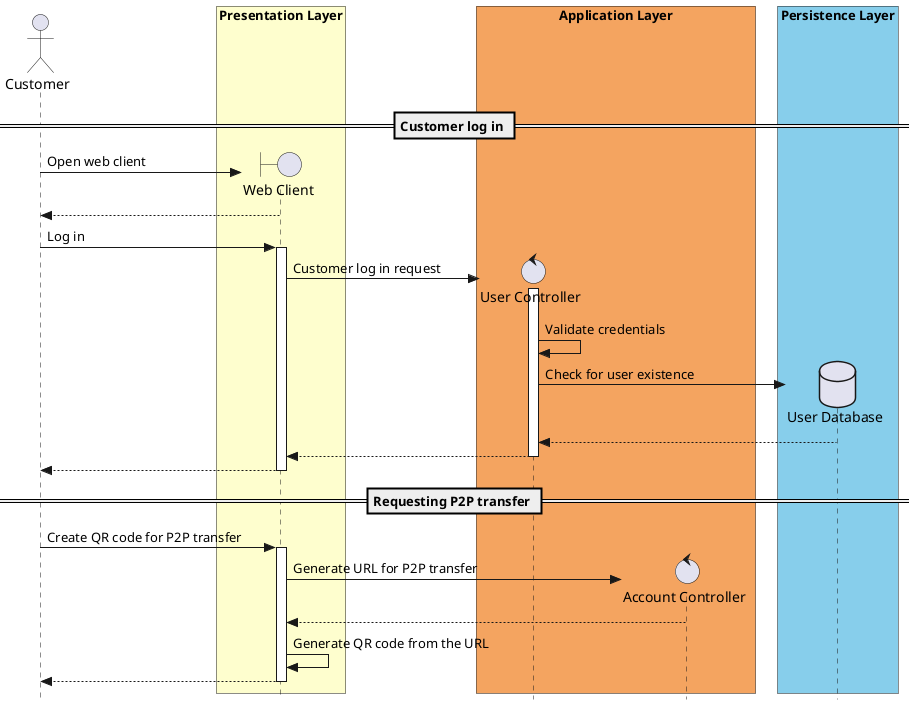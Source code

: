 @startuml
skinparam style strictuml
skinparam BoxPadding 10

actor Customer as user

box "Presentation Layer" #fefece
boundary "Web Client" as panel
end box

box "Application Layer" #SandyBrown
control "User Controller" as userc
control "Account Controller" as accountc
end box

box "Persistence Layer" #SkyBlue
database "User Database" as users
end box

== Customer log in ==

create panel
user -> panel : Open web client
panel --> user
user -> panel ++ : Log in
create userc
panel -> userc ++ : Customer log in request
userc -> userc : Validate credentials
create users
userc -> users : Check for user existence
users --> userc
userc --> panel --
panel --> user --

== Requesting P2P transfer ==
user -> panel ++ : Create QR code for P2P transfer
create accountc
panel -> accountc : Generate URL for P2P transfer
accountc --> panel
panel -> panel : Generate QR code from the URL
panel --> user --

@enduml
